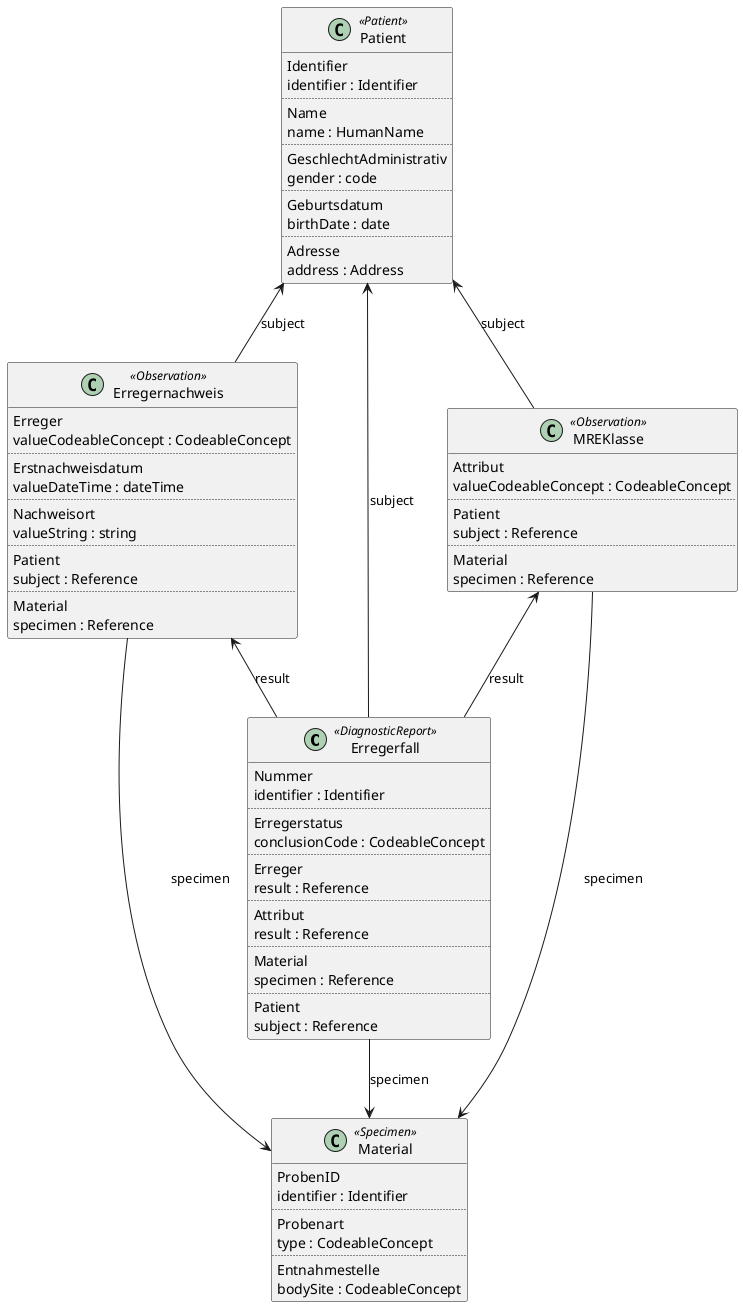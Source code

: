 @startuml "Erregerfall"
skinparam groupInheritance 2

class Erregerfall <<DiagnosticReport>> {
    Nummer
    identifier : Identifier
    ..
    Erregerstatus
    conclusionCode : CodeableConcept
    ..
    Erreger 
    result : Reference
    ..
    Attribut 
    result : Reference
    ..
    Material
    specimen : Reference
    ..
    Patient
    subject : Reference
}

class Patient <<Patient>> {
    Identifier
    identifier : Identifier
    ..
    Name
    name : HumanName
    ..
    GeschlechtAdministrativ
    gender : code
    ..
    Geburtsdatum
    birthDate : date
    ..
    Adresse
    address : Address
}

Patient <-- Erregerfall : subject

class Erregernachweis <<Observation>> {
    Erreger
    valueCodeableConcept : CodeableConcept
    ..
    Erstnachweisdatum
    valueDateTime : dateTime
    ..
    Nachweisort
    valueString : string
    ..
    Patient
    subject : Reference
    ..
    Material
    specimen : Reference
}

Patient <-- Erregernachweis : subject

class MREKlasse <<Observation>> {
    Attribut
    valueCodeableConcept : CodeableConcept
    ..
    Patient
    subject : Reference
    ..
    Material
    specimen : Reference
}

Erregernachweis <-- Erregerfall : result
MREKlasse <-- Erregerfall : result

class Material <<Specimen>> {
    ProbenID
    identifier : Identifier
    ..
    Probenart 
    type : CodeableConcept
    ..
    Entnahmestelle
    bodySite : CodeableConcept
}

Erregerfall --> Material : specimen
Erregernachweis --> Material : specimen
MREKlasse --> Material : specimen
Patient <-- MREKlasse : subject

@enduml